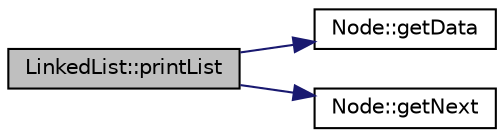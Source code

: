 digraph "LinkedList::printList"
{
 // INTERACTIVE_SVG=YES
  edge [fontname="Helvetica",fontsize="10",labelfontname="Helvetica",labelfontsize="10"];
  node [fontname="Helvetica",fontsize="10",shape=record];
  rankdir="LR";
  Node108 [label="LinkedList::printList",height=0.2,width=0.4,color="black", fillcolor="grey75", style="filled", fontcolor="black"];
  Node108 -> Node109 [color="midnightblue",fontsize="10",style="solid"];
  Node109 [label="Node::getData",height=0.2,width=0.4,color="black", fillcolor="white", style="filled",URL="$class_node.html#aca98907146d5d0687f48bf8be9df9b7d"];
  Node108 -> Node110 [color="midnightblue",fontsize="10",style="solid"];
  Node110 [label="Node::getNext",height=0.2,width=0.4,color="black", fillcolor="white", style="filled",URL="$class_node.html#ae36639ff267d63e058ce309fde5a9913"];
}
